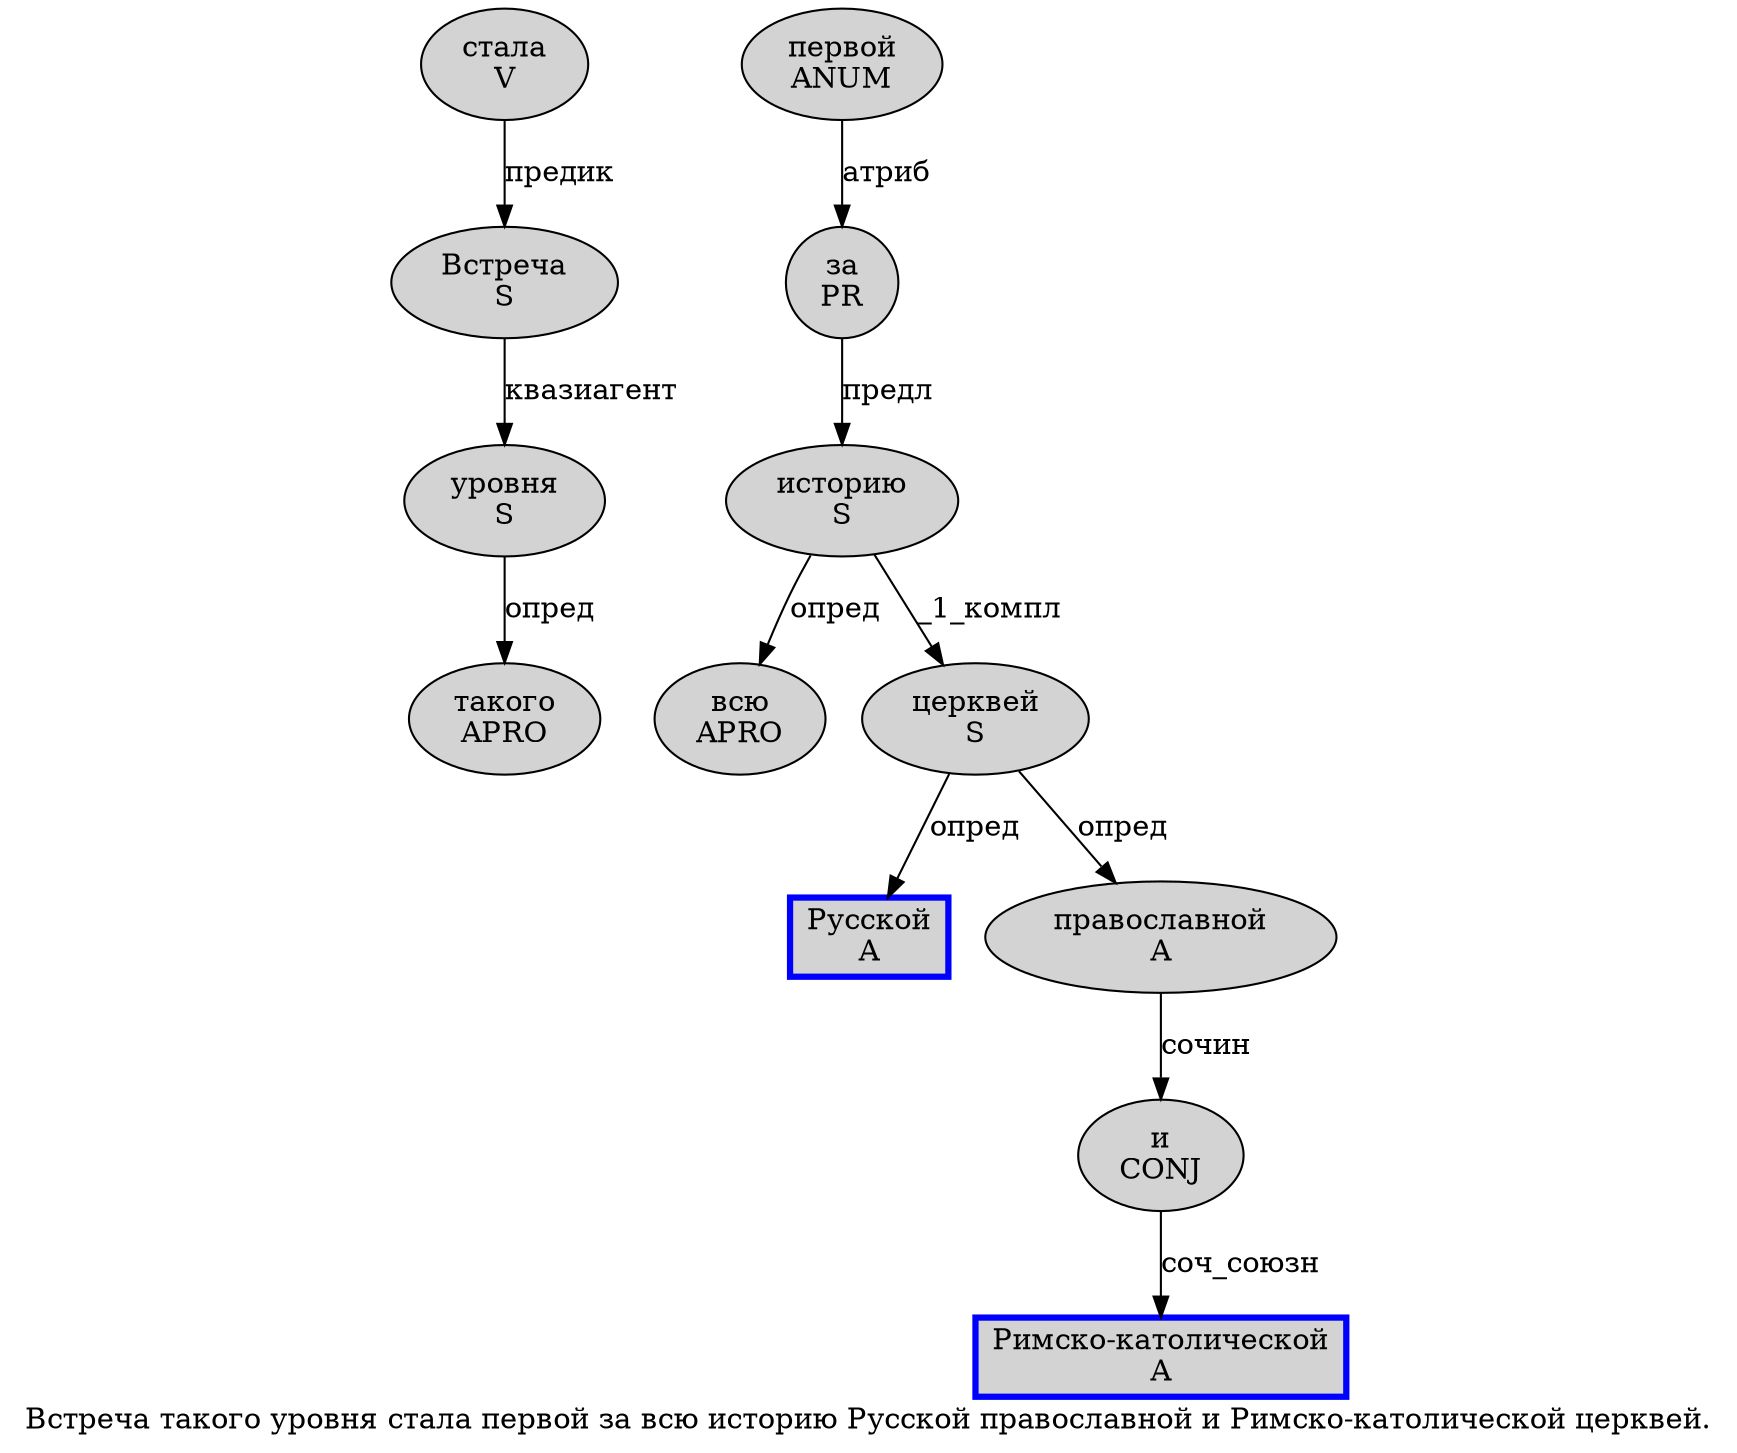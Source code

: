 digraph SENTENCE_214 {
	graph [label="Встреча такого уровня стала первой за всю историю Русской православной и Римско-католической церквей."]
	node [style=filled]
		0 [label="Встреча
S" color="" fillcolor=lightgray penwidth=1 shape=ellipse]
		1 [label="такого
APRO" color="" fillcolor=lightgray penwidth=1 shape=ellipse]
		2 [label="уровня
S" color="" fillcolor=lightgray penwidth=1 shape=ellipse]
		3 [label="стала
V" color="" fillcolor=lightgray penwidth=1 shape=ellipse]
		4 [label="первой
ANUM" color="" fillcolor=lightgray penwidth=1 shape=ellipse]
		5 [label="за
PR" color="" fillcolor=lightgray penwidth=1 shape=ellipse]
		6 [label="всю
APRO" color="" fillcolor=lightgray penwidth=1 shape=ellipse]
		7 [label="историю
S" color="" fillcolor=lightgray penwidth=1 shape=ellipse]
		8 [label="Русской
A" color=blue fillcolor=lightgray penwidth=3 shape=box]
		9 [label="православной
A" color="" fillcolor=lightgray penwidth=1 shape=ellipse]
		10 [label="и
CONJ" color="" fillcolor=lightgray penwidth=1 shape=ellipse]
		11 [label="Римско-католической
A" color=blue fillcolor=lightgray penwidth=3 shape=box]
		12 [label="церквей
S" color="" fillcolor=lightgray penwidth=1 shape=ellipse]
			2 -> 1 [label="опред"]
			7 -> 6 [label="опред"]
			7 -> 12 [label="_1_компл"]
			0 -> 2 [label="квазиагент"]
			3 -> 0 [label="предик"]
			9 -> 10 [label="сочин"]
			12 -> 8 [label="опред"]
			12 -> 9 [label="опред"]
			5 -> 7 [label="предл"]
			10 -> 11 [label="соч_союзн"]
			4 -> 5 [label="атриб"]
}